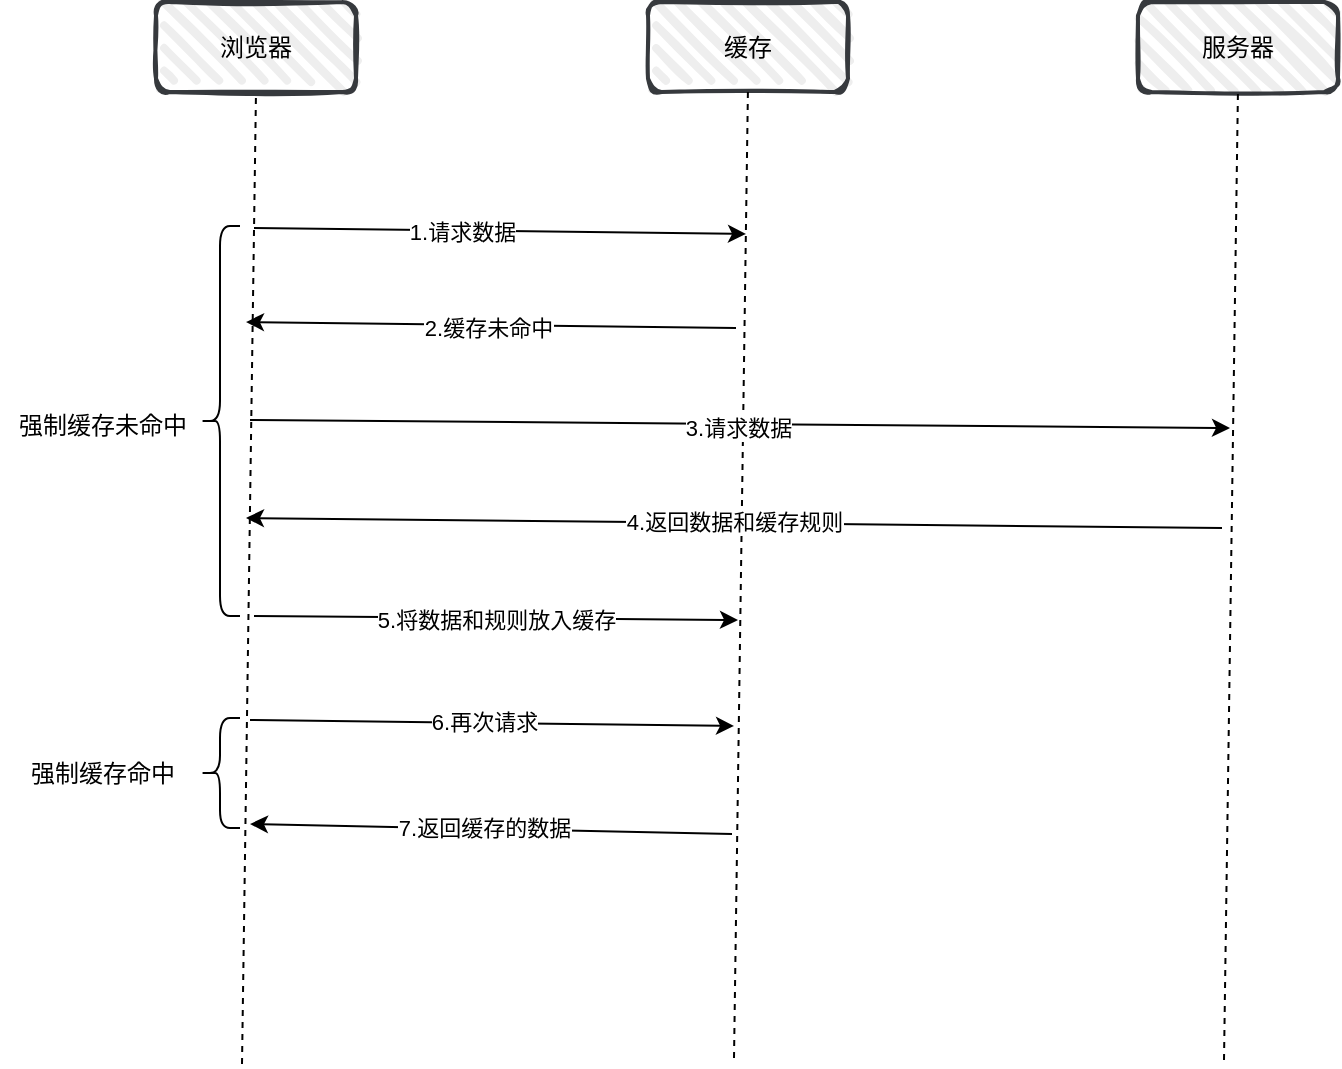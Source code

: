 <mxfile version="21.8.1" type="github">
  <diagram name="第 1 页" id="0l427KDCx93fFcGH5Uju">
    <mxGraphModel dx="1434" dy="758" grid="0" gridSize="10" guides="1" tooltips="1" connect="1" arrows="1" fold="1" page="1" pageScale="1" pageWidth="827" pageHeight="1169" math="0" shadow="0">
      <root>
        <mxCell id="0" />
        <mxCell id="1" parent="0" />
        <mxCell id="tN9k4D4Io5OLMX0KuGv7-1" value="浏览器" style="rounded=1;whiteSpace=wrap;html=1;strokeWidth=2;fillWeight=4;hachureGap=8;hachureAngle=45;fillColor=#eeeeee;sketch=1;strokeColor=#36393d;" vertex="1" parent="1">
          <mxGeometry x="109" y="114" width="100" height="45" as="geometry" />
        </mxCell>
        <mxCell id="tN9k4D4Io5OLMX0KuGv7-2" value="缓存" style="rounded=1;whiteSpace=wrap;html=1;strokeWidth=2;fillWeight=4;hachureGap=8;hachureAngle=45;fillColor=#eeeeee;sketch=1;strokeColor=#36393d;" vertex="1" parent="1">
          <mxGeometry x="355" y="114" width="100" height="45" as="geometry" />
        </mxCell>
        <mxCell id="tN9k4D4Io5OLMX0KuGv7-3" value="服务器" style="rounded=1;whiteSpace=wrap;html=1;strokeWidth=2;fillWeight=4;hachureGap=8;hachureAngle=45;fillColor=#eeeeee;sketch=1;strokeColor=#36393d;" vertex="1" parent="1">
          <mxGeometry x="600" y="114" width="100" height="45" as="geometry" />
        </mxCell>
        <mxCell id="tN9k4D4Io5OLMX0KuGv7-4" value="" style="endArrow=none;dashed=1;html=1;rounded=0;entryX=0.5;entryY=1;entryDx=0;entryDy=0;" edge="1" parent="1" target="tN9k4D4Io5OLMX0KuGv7-1">
          <mxGeometry width="50" height="50" relative="1" as="geometry">
            <mxPoint x="152" y="645" as="sourcePoint" />
            <mxPoint x="437" y="365" as="targetPoint" />
          </mxGeometry>
        </mxCell>
        <mxCell id="tN9k4D4Io5OLMX0KuGv7-5" value="" style="endArrow=none;dashed=1;html=1;rounded=0;entryX=0.5;entryY=1;entryDx=0;entryDy=0;" edge="1" parent="1">
          <mxGeometry width="50" height="50" relative="1" as="geometry">
            <mxPoint x="398" y="642" as="sourcePoint" />
            <mxPoint x="405" y="156" as="targetPoint" />
          </mxGeometry>
        </mxCell>
        <mxCell id="tN9k4D4Io5OLMX0KuGv7-6" value="" style="endArrow=none;dashed=1;html=1;rounded=0;entryX=0.5;entryY=1;entryDx=0;entryDy=0;" edge="1" parent="1">
          <mxGeometry width="50" height="50" relative="1" as="geometry">
            <mxPoint x="643" y="643" as="sourcePoint" />
            <mxPoint x="650" y="157" as="targetPoint" />
          </mxGeometry>
        </mxCell>
        <mxCell id="tN9k4D4Io5OLMX0KuGv7-7" value="" style="endArrow=classic;html=1;rounded=0;" edge="1" parent="1">
          <mxGeometry width="50" height="50" relative="1" as="geometry">
            <mxPoint x="158" y="227" as="sourcePoint" />
            <mxPoint x="404" y="230" as="targetPoint" />
          </mxGeometry>
        </mxCell>
        <mxCell id="tN9k4D4Io5OLMX0KuGv7-8" value="1.请求数据" style="edgeLabel;html=1;align=center;verticalAlign=middle;resizable=0;points=[];" vertex="1" connectable="0" parent="tN9k4D4Io5OLMX0KuGv7-7">
          <mxGeometry x="-0.154" relative="1" as="geometry">
            <mxPoint as="offset" />
          </mxGeometry>
        </mxCell>
        <mxCell id="tN9k4D4Io5OLMX0KuGv7-9" value="" style="endArrow=classic;html=1;rounded=0;" edge="1" parent="1">
          <mxGeometry width="50" height="50" relative="1" as="geometry">
            <mxPoint x="399" y="277" as="sourcePoint" />
            <mxPoint x="154" y="274" as="targetPoint" />
          </mxGeometry>
        </mxCell>
        <mxCell id="tN9k4D4Io5OLMX0KuGv7-10" value="2.缓存未命中" style="edgeLabel;html=1;align=center;verticalAlign=middle;resizable=0;points=[];" vertex="1" connectable="0" parent="tN9k4D4Io5OLMX0KuGv7-9">
          <mxGeometry x="0.012" y="1" relative="1" as="geometry">
            <mxPoint as="offset" />
          </mxGeometry>
        </mxCell>
        <mxCell id="tN9k4D4Io5OLMX0KuGv7-11" value="" style="endArrow=classic;html=1;rounded=0;" edge="1" parent="1">
          <mxGeometry width="50" height="50" relative="1" as="geometry">
            <mxPoint x="156" y="323" as="sourcePoint" />
            <mxPoint x="646" y="327" as="targetPoint" />
          </mxGeometry>
        </mxCell>
        <mxCell id="tN9k4D4Io5OLMX0KuGv7-12" value="3.请求数据" style="edgeLabel;html=1;align=center;verticalAlign=middle;resizable=0;points=[];" vertex="1" connectable="0" parent="tN9k4D4Io5OLMX0KuGv7-11">
          <mxGeometry x="-0.004" y="-2" relative="1" as="geometry">
            <mxPoint as="offset" />
          </mxGeometry>
        </mxCell>
        <mxCell id="tN9k4D4Io5OLMX0KuGv7-13" value="" style="endArrow=classic;html=1;rounded=0;" edge="1" parent="1">
          <mxGeometry width="50" height="50" relative="1" as="geometry">
            <mxPoint x="642" y="377" as="sourcePoint" />
            <mxPoint x="154" y="372" as="targetPoint" />
          </mxGeometry>
        </mxCell>
        <mxCell id="tN9k4D4Io5OLMX0KuGv7-14" value="4.返回数据和缓存规则" style="edgeLabel;html=1;align=center;verticalAlign=middle;resizable=0;points=[];" vertex="1" connectable="0" parent="tN9k4D4Io5OLMX0KuGv7-13">
          <mxGeometry x="0.002" y="-1" relative="1" as="geometry">
            <mxPoint as="offset" />
          </mxGeometry>
        </mxCell>
        <mxCell id="tN9k4D4Io5OLMX0KuGv7-15" value="" style="endArrow=classic;html=1;rounded=0;" edge="1" parent="1">
          <mxGeometry width="50" height="50" relative="1" as="geometry">
            <mxPoint x="158" y="421" as="sourcePoint" />
            <mxPoint x="400" y="423" as="targetPoint" />
          </mxGeometry>
        </mxCell>
        <mxCell id="tN9k4D4Io5OLMX0KuGv7-16" value="5.将数据和规则放入缓存" style="edgeLabel;html=1;align=center;verticalAlign=middle;resizable=0;points=[];" vertex="1" connectable="0" parent="tN9k4D4Io5OLMX0KuGv7-15">
          <mxGeometry x="0.0" y="-1" relative="1" as="geometry">
            <mxPoint as="offset" />
          </mxGeometry>
        </mxCell>
        <mxCell id="tN9k4D4Io5OLMX0KuGv7-17" value="" style="endArrow=classic;html=1;rounded=0;" edge="1" parent="1">
          <mxGeometry width="50" height="50" relative="1" as="geometry">
            <mxPoint x="156" y="473" as="sourcePoint" />
            <mxPoint x="398" y="476" as="targetPoint" />
          </mxGeometry>
        </mxCell>
        <mxCell id="tN9k4D4Io5OLMX0KuGv7-18" value="6.再次请求" style="edgeLabel;html=1;align=center;verticalAlign=middle;resizable=0;points=[];" vertex="1" connectable="0" parent="tN9k4D4Io5OLMX0KuGv7-17">
          <mxGeometry x="0.008" y="1" relative="1" as="geometry">
            <mxPoint x="-5" as="offset" />
          </mxGeometry>
        </mxCell>
        <mxCell id="tN9k4D4Io5OLMX0KuGv7-19" value="" style="endArrow=classic;html=1;rounded=0;" edge="1" parent="1">
          <mxGeometry width="50" height="50" relative="1" as="geometry">
            <mxPoint x="397" y="530" as="sourcePoint" />
            <mxPoint x="156" y="525" as="targetPoint" />
          </mxGeometry>
        </mxCell>
        <mxCell id="tN9k4D4Io5OLMX0KuGv7-20" value="7.返回缓存的数据" style="edgeLabel;html=1;align=center;verticalAlign=middle;resizable=0;points=[];" vertex="1" connectable="0" parent="tN9k4D4Io5OLMX0KuGv7-19">
          <mxGeometry x="0.029" y="-1" relative="1" as="geometry">
            <mxPoint as="offset" />
          </mxGeometry>
        </mxCell>
        <mxCell id="tN9k4D4Io5OLMX0KuGv7-21" value="" style="shape=curlyBracket;whiteSpace=wrap;html=1;rounded=1;labelPosition=left;verticalLabelPosition=middle;align=right;verticalAlign=middle;" vertex="1" parent="1">
          <mxGeometry x="131" y="226" width="20" height="195" as="geometry" />
        </mxCell>
        <mxCell id="tN9k4D4Io5OLMX0KuGv7-22" value="" style="shape=curlyBracket;whiteSpace=wrap;html=1;rounded=1;labelPosition=left;verticalLabelPosition=middle;align=right;verticalAlign=middle;" vertex="1" parent="1">
          <mxGeometry x="131" y="472" width="20" height="55" as="geometry" />
        </mxCell>
        <mxCell id="tN9k4D4Io5OLMX0KuGv7-23" value="强制缓存未命中" style="text;html=1;align=center;verticalAlign=middle;resizable=0;points=[];autosize=1;strokeColor=none;fillColor=none;" vertex="1" parent="1">
          <mxGeometry x="31" y="313" width="102" height="26" as="geometry" />
        </mxCell>
        <mxCell id="tN9k4D4Io5OLMX0KuGv7-24" value="强制缓存命中" style="text;html=1;align=center;verticalAlign=middle;resizable=0;points=[];autosize=1;strokeColor=none;fillColor=none;" vertex="1" parent="1">
          <mxGeometry x="37" y="486.5" width="90" height="26" as="geometry" />
        </mxCell>
      </root>
    </mxGraphModel>
  </diagram>
</mxfile>
